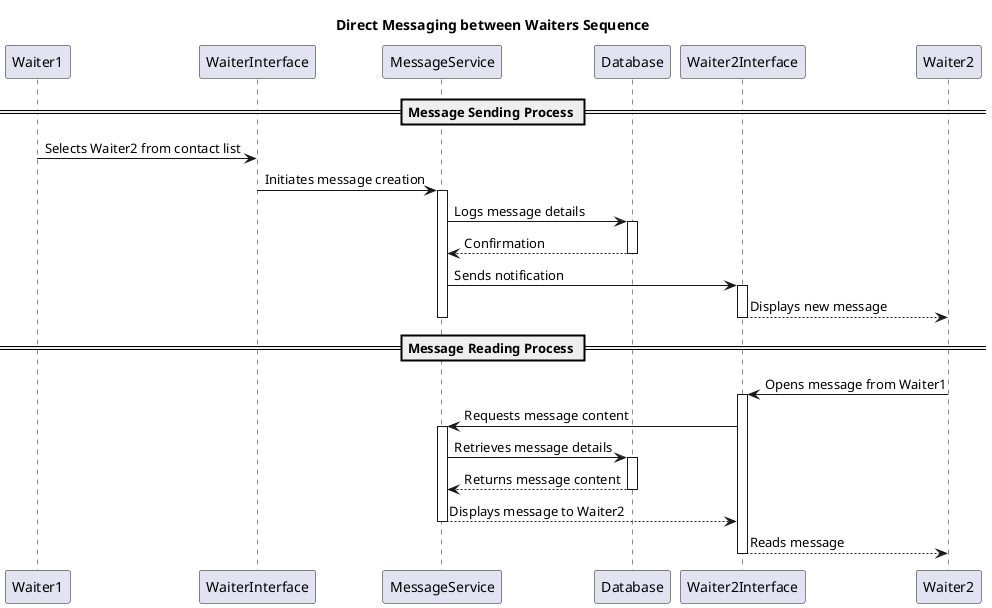 @startuml
participant Waiter1
participant WaiterInterface
participant MessageService
participant Database
participant Waiter2Interface
participant Waiter2

title Direct Messaging between Waiters Sequence

== Message Sending Process ==
Waiter1 -> WaiterInterface : Selects Waiter2 from contact list
WaiterInterface -> MessageService : Initiates message creation
activate MessageService

MessageService -> Database : Logs message details
activate Database
Database --> MessageService : Confirmation
deactivate Database

MessageService -> Waiter2Interface : Sends notification
activate Waiter2Interface
Waiter2Interface --> Waiter2 : Displays new message
deactivate Waiter2Interface
deactivate MessageService

== Message Reading Process ==
Waiter2 -> Waiter2Interface : Opens message from Waiter1
activate Waiter2Interface
Waiter2Interface -> MessageService : Requests message content
activate MessageService

MessageService -> Database : Retrieves message details
activate Database
Database --> MessageService : Returns message content
deactivate Database

MessageService --> Waiter2Interface : Displays message to Waiter2
deactivate MessageService
Waiter2Interface --> Waiter2 : Reads message
deactivate Waiter2Interface

@enduml